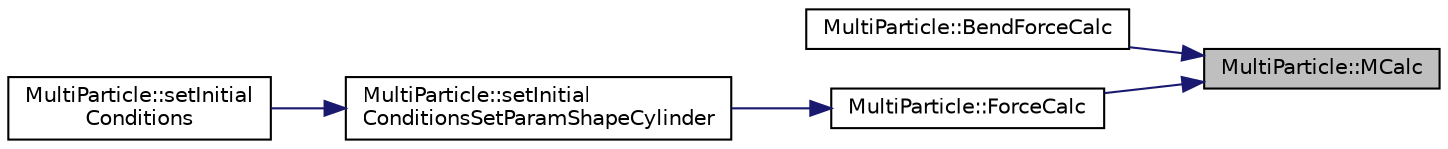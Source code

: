 digraph "MultiParticle::MCalc"
{
 // LATEX_PDF_SIZE
  edge [fontname="Helvetica",fontsize="10",labelfontname="Helvetica",labelfontsize="10"];
  node [fontname="Helvetica",fontsize="10",shape=record];
  rankdir="RL";
  Node1 [label="MultiParticle::MCalc",height=0.2,width=0.4,color="black", fillcolor="grey75", style="filled", fontcolor="black",tooltip="曲げモーメント Mを計算する"];
  Node1 -> Node2 [dir="back",color="midnightblue",fontsize="10",style="solid"];
  Node2 [label="MultiParticle::BendForceCalc",height=0.2,width=0.4,color="black", fillcolor="white", style="filled",URL="$classMultiParticle.html#abcb140c76235e68ef5c4a038d6165728",tooltip="BendForceCalc"];
  Node1 -> Node3 [dir="back",color="midnightblue",fontsize="10",style="solid"];
  Node3 [label="MultiParticle::ForceCalc",height=0.2,width=0.4,color="black", fillcolor="white", style="filled",URL="$classMultiParticle.html#a173d54a7d555cc1fa844a0b9f77f74c6",tooltip="Calclate force per particles. (各粒子での力とそれを求めるために必要な値を計算する)"];
  Node3 -> Node4 [dir="back",color="midnightblue",fontsize="10",style="solid"];
  Node4 [label="MultiParticle::setInitial\lConditionsSetParamShapeCylinder",height=0.2,width=0.4,color="black", fillcolor="white", style="filled",URL="$classMultiParticle.html#aa26eed38322c386a7989a674b6de54ee",tooltip="形状がCylinderの場合の初期値を指定する"];
  Node4 -> Node5 [dir="back",color="midnightblue",fontsize="10",style="solid"];
  Node5 [label="MultiParticle::setInitial\lConditions",height=0.2,width=0.4,color="black", fillcolor="white", style="filled",URL="$classMultiParticle.html#a43e7dad0dcd509e0e5914547c071a49f",tooltip="最初に書く粒子間のパラメータを求める"];
}
